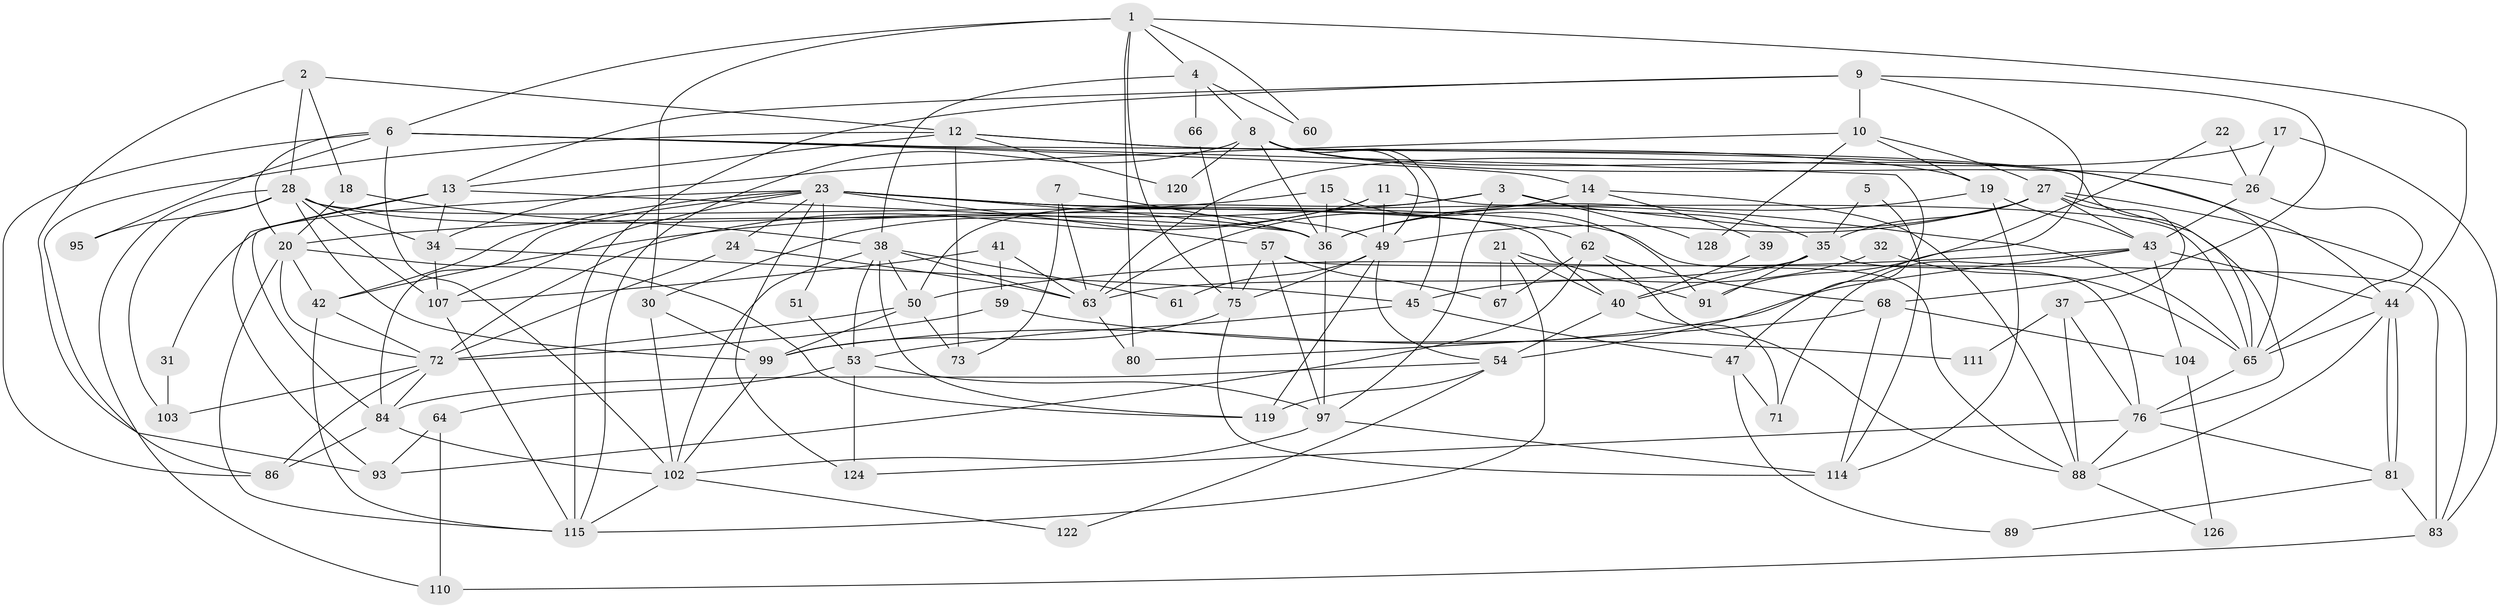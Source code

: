 // Generated by graph-tools (version 1.1) at 2025/52/02/27/25 19:52:03]
// undirected, 89 vertices, 213 edges
graph export_dot {
graph [start="1"]
  node [color=gray90,style=filled];
  1 [super="+82"];
  2 [super="+29"];
  3 [super="+33"];
  4 [super="+74"];
  5;
  6 [super="+56"];
  7;
  8 [super="+100"];
  9 [super="+16"];
  10;
  11;
  12;
  13 [super="+121"];
  14 [super="+90"];
  15;
  17;
  18;
  19 [super="+92"];
  20 [super="+52"];
  21 [super="+55"];
  22;
  23 [super="+25"];
  24;
  26 [super="+46"];
  27 [super="+94"];
  28 [super="+87"];
  30;
  31;
  32;
  34 [super="+58"];
  35 [super="+105"];
  36 [super="+108"];
  37;
  38 [super="+48"];
  39;
  40 [super="+125"];
  41;
  42 [super="+79"];
  43 [super="+77"];
  44 [super="+123"];
  45 [super="+113"];
  47;
  49 [super="+118"];
  50;
  51;
  53;
  54 [super="+85"];
  57;
  59;
  60;
  61;
  62 [super="+96"];
  63 [super="+70"];
  64 [super="+116"];
  65 [super="+78"];
  66;
  67 [super="+127"];
  68 [super="+69"];
  71;
  72 [super="+112"];
  73;
  75 [super="+117"];
  76;
  80;
  81;
  83 [super="+101"];
  84;
  86;
  88 [super="+98"];
  89;
  91;
  93;
  95;
  97 [super="+106"];
  99;
  102 [super="+109"];
  103;
  104;
  107;
  110;
  111;
  114;
  115;
  119;
  120;
  122;
  124;
  126;
  128;
  1 -- 44;
  1 -- 80;
  1 -- 4;
  1 -- 60;
  1 -- 30;
  1 -- 75;
  1 -- 6;
  2 -- 12;
  2 -- 18;
  2 -- 28;
  2 -- 93;
  3 -- 42;
  3 -- 97;
  3 -- 35;
  3 -- 128;
  3 -- 50;
  4 -- 66;
  4 -- 38;
  4 -- 60;
  4 -- 8;
  5 -- 114;
  5 -- 35;
  6 -- 14;
  6 -- 47;
  6 -- 86;
  6 -- 95;
  6 -- 65;
  6 -- 102;
  6 -- 20 [weight=2];
  7 -- 36;
  7 -- 73;
  7 -- 63;
  8 -- 65;
  8 -- 115;
  8 -- 26;
  8 -- 45;
  8 -- 49;
  8 -- 36;
  8 -- 120;
  9 -- 115;
  9 -- 10;
  9 -- 68;
  9 -- 54;
  9 -- 13;
  10 -- 27;
  10 -- 19;
  10 -- 34;
  10 -- 128;
  11 -- 72;
  11 -- 30;
  11 -- 49;
  11 -- 65;
  12 -- 86;
  12 -- 13;
  12 -- 73;
  12 -- 120;
  12 -- 44;
  12 -- 19;
  13 -- 93;
  13 -- 84;
  13 -- 36;
  13 -- 34;
  14 -- 39;
  14 -- 63;
  14 -- 88;
  14 -- 62;
  15 -- 36;
  15 -- 20;
  15 -- 91;
  17 -- 26;
  17 -- 63;
  17 -- 83;
  18 -- 38;
  18 -- 20;
  19 -- 36;
  19 -- 114;
  19 -- 43;
  20 -- 115;
  20 -- 72;
  20 -- 119;
  20 -- 42;
  21 -- 115;
  21 -- 91;
  21 -- 40;
  21 -- 67;
  22 -- 91;
  22 -- 26;
  23 -- 24;
  23 -- 31;
  23 -- 51;
  23 -- 57;
  23 -- 88;
  23 -- 124;
  23 -- 42;
  23 -- 65;
  23 -- 84;
  23 -- 107;
  23 -- 62;
  23 -- 36;
  24 -- 72;
  24 -- 63;
  26 -- 65;
  26 -- 43;
  27 -- 36;
  27 -- 37 [weight=2];
  27 -- 49;
  27 -- 43;
  27 -- 35;
  27 -- 76;
  27 -- 83;
  28 -- 107;
  28 -- 103;
  28 -- 110;
  28 -- 49;
  28 -- 99;
  28 -- 40;
  28 -- 95;
  28 -- 34;
  30 -- 99;
  30 -- 102;
  31 -- 103;
  32 -- 45;
  32 -- 65;
  34 -- 45;
  34 -- 107;
  35 -- 40;
  35 -- 91;
  35 -- 76;
  35 -- 63;
  36 -- 97;
  37 -- 88;
  37 -- 76;
  37 -- 111;
  38 -- 50;
  38 -- 53;
  38 -- 119;
  38 -- 102;
  38 -- 63;
  38 -- 61;
  39 -- 40;
  40 -- 71;
  40 -- 54;
  41 -- 107;
  41 -- 59;
  41 -- 63;
  42 -- 115;
  42 -- 72;
  43 -- 50;
  43 -- 71;
  43 -- 99;
  43 -- 104;
  43 -- 44;
  44 -- 81;
  44 -- 81;
  44 -- 65;
  44 -- 88;
  45 -- 53;
  45 -- 47;
  47 -- 71;
  47 -- 89;
  49 -- 119;
  49 -- 61;
  49 -- 54;
  49 -- 75;
  50 -- 73;
  50 -- 99;
  50 -- 72;
  51 -- 53;
  53 -- 124;
  53 -- 97;
  53 -- 64;
  54 -- 84;
  54 -- 119;
  54 -- 122;
  57 -- 97;
  57 -- 67;
  57 -- 83;
  57 -- 75;
  59 -- 111;
  59 -- 72;
  62 -- 93;
  62 -- 88;
  62 -- 67;
  62 -- 68;
  63 -- 80;
  64 -- 110;
  64 -- 93;
  65 -- 76;
  66 -- 75;
  68 -- 80;
  68 -- 104;
  68 -- 114;
  72 -- 86;
  72 -- 103;
  72 -- 84;
  75 -- 99;
  75 -- 114;
  76 -- 81;
  76 -- 124;
  76 -- 88;
  81 -- 83;
  81 -- 89;
  83 -- 110;
  84 -- 86;
  84 -- 102;
  88 -- 126;
  97 -- 114;
  97 -- 102;
  99 -- 102;
  102 -- 115;
  102 -- 122;
  104 -- 126;
  107 -- 115;
}
